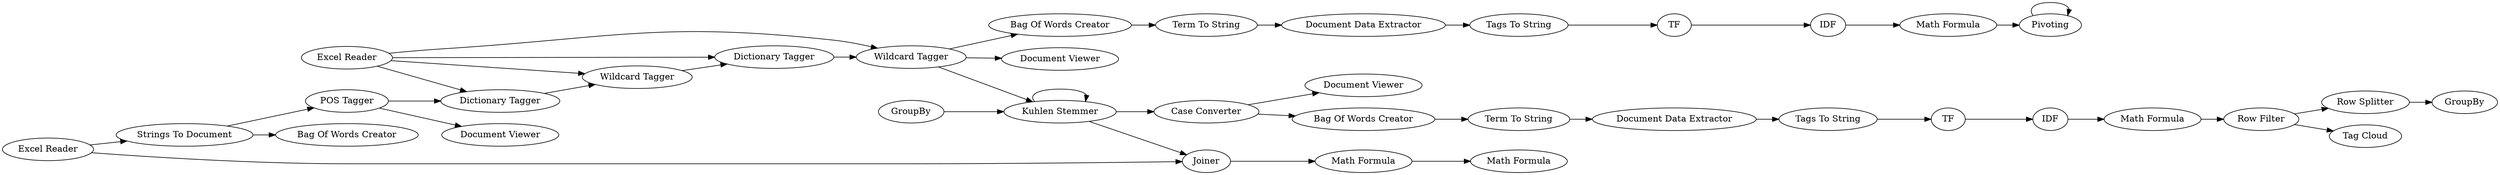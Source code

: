 digraph {
	20 -> 21
	21 -> 23
	14 -> 16
	28 -> 50
	23 -> 24
	25 -> 25
	13 -> 14
	39 -> 40
	34 -> 35
	28 -> 28
	51 -> 52
	12 -> 13
	18 -> 19
	6 -> 4
	43 -> 45
	29 -> 30
	14 -> 28
	50 -> 51
	31 -> 33
	14 -> 15
	40 -> 43
	7 -> 10
	11 -> 12
	16 -> 18
	10 -> 12
	49 -> 6
	33 -> 34
	40 -> 46
	29 -> 31
	35 -> 36
	24 -> 25
	6 -> 7
	7 -> 9
	49 -> 50
	11 -> 10
	38 -> 39
	11 -> 14
	36 -> 38
	19 -> 20
	26 -> 28
	11 -> 13
	28 -> 29
	7 [label="POS Tagger"]
	9 [label="Document Viewer"]
	52 [label="Math Formula"]
	18 [label="Term To String"]
	26 [label=GroupBy]
	21 [label=TF]
	19 [label="Document Data Extractor"]
	24 [label="Math Formula"]
	49 [label="Excel Reader"]
	31 [label="Bag Of Words Creator"]
	51 [label="Math Formula"]
	6 [label="Strings To Document"]
	15 [label="Document Viewer"]
	25 [label=Pivoting]
	12 [label="Wildcard Tagger"]
	10 [label="Dictionary Tagger"]
	16 [label="Bag Of Words Creator"]
	50 [label=Joiner]
	28 [label="Kuhlen Stemmer"]
	11 [label="Excel Reader"]
	4 [label="Bag Of Words Creator"]
	23 [label=IDF]
	14 [label="Wildcard Tagger"]
	38 [label=IDF]
	13 [label="Dictionary Tagger"]
	20 [label="Tags To String"]
	35 [label="Tags To String"]
	34 [label="Document Data Extractor"]
	43 [label="Row Splitter"]
	29 [label="Case Converter"]
	36 [label=TF]
	46 [label="Tag Cloud"]
	40 [label="Row Filter"]
	39 [label="Math Formula"]
	33 [label="Term To String"]
	30 [label="Document Viewer"]
	45 [label=GroupBy]
	rankdir=LR
}
